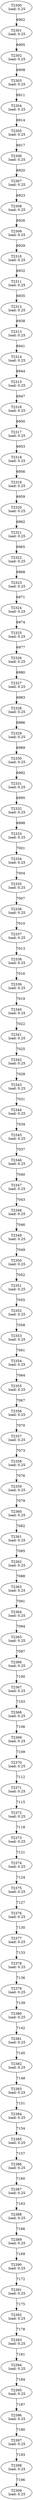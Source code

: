 digraph taskgraph {
	T2300 [label= "T2300\n load: 0.25"];
	T2301 [label= "T2301\n load: 0.25"];
	T2300 -> T2301[label=6902];
	T2302 [label= "T2302\n load: 0.25"];
	T2301 -> T2302[label=6905];
	T2303 [label= "T2303\n load: 0.25"];
	T2302 -> T2303[label=6908];
	T2304 [label= "T2304\n load: 0.25"];
	T2303 -> T2304[label=6911];
	T2305 [label= "T2305\n load: 0.25"];
	T2304 -> T2305[label=6914];
	T2306 [label= "T2306\n load: 0.25"];
	T2305 -> T2306[label=6917];
	T2307 [label= "T2307\n load: 0.25"];
	T2306 -> T2307[label=6920];
	T2308 [label= "T2308\n load: 0.25"];
	T2307 -> T2308[label=6923];
	T2309 [label= "T2309\n load: 0.25"];
	T2308 -> T2309[label=6926];
	T2310 [label= "T2310\n load: 0.25"];
	T2309 -> T2310[label=6929];
	T2311 [label= "T2311\n load: 0.25"];
	T2310 -> T2311[label=6932];
	T2312 [label= "T2312\n load: 0.25"];
	T2311 -> T2312[label=6935];
	T2313 [label= "T2313\n load: 0.25"];
	T2312 -> T2313[label=6938];
	T2314 [label= "T2314\n load: 0.25"];
	T2313 -> T2314[label=6941];
	T2315 [label= "T2315\n load: 0.25"];
	T2314 -> T2315[label=6944];
	T2316 [label= "T2316\n load: 0.25"];
	T2315 -> T2316[label=6947];
	T2317 [label= "T2317\n load: 0.25"];
	T2316 -> T2317[label=6950];
	T2318 [label= "T2318\n load: 0.25"];
	T2317 -> T2318[label=6953];
	T2319 [label= "T2319\n load: 0.25"];
	T2318 -> T2319[label=6956];
	T2320 [label= "T2320\n load: 0.25"];
	T2319 -> T2320[label=6959];
	T2321 [label= "T2321\n load: 0.25"];
	T2320 -> T2321[label=6962];
	T2322 [label= "T2322\n load: 0.25"];
	T2321 -> T2322[label=6965];
	T2323 [label= "T2323\n load: 0.25"];
	T2322 -> T2323[label=6968];
	T2324 [label= "T2324\n load: 0.25"];
	T2323 -> T2324[label=6971];
	T2325 [label= "T2325\n load: 0.25"];
	T2324 -> T2325[label=6974];
	T2326 [label= "T2326\n load: 0.25"];
	T2325 -> T2326[label=6977];
	T2327 [label= "T2327\n load: 0.25"];
	T2326 -> T2327[label=6980];
	T2328 [label= "T2328\n load: 0.25"];
	T2327 -> T2328[label=6983];
	T2329 [label= "T2329\n load: 0.25"];
	T2328 -> T2329[label=6986];
	T2330 [label= "T2330\n load: 0.25"];
	T2329 -> T2330[label=6989];
	T2331 [label= "T2331\n load: 0.25"];
	T2330 -> T2331[label=6992];
	T2332 [label= "T2332\n load: 0.25"];
	T2331 -> T2332[label=6995];
	T2333 [label= "T2333\n load: 0.25"];
	T2332 -> T2333[label=6998];
	T2334 [label= "T2334\n load: 0.25"];
	T2333 -> T2334[label=7001];
	T2335 [label= "T2335\n load: 0.25"];
	T2334 -> T2335[label=7004];
	T2336 [label= "T2336\n load: 0.25"];
	T2335 -> T2336[label=7007];
	T2337 [label= "T2337\n load: 0.25"];
	T2336 -> T2337[label=7010];
	T2338 [label= "T2338\n load: 0.25"];
	T2337 -> T2338[label=7013];
	T2339 [label= "T2339\n load: 0.25"];
	T2338 -> T2339[label=7016];
	T2340 [label= "T2340\n load: 0.25"];
	T2339 -> T2340[label=7019];
	T2341 [label= "T2341\n load: 0.25"];
	T2340 -> T2341[label=7022];
	T2342 [label= "T2342\n load: 0.25"];
	T2341 -> T2342[label=7025];
	T2343 [label= "T2343\n load: 0.25"];
	T2342 -> T2343[label=7028];
	T2344 [label= "T2344\n load: 0.25"];
	T2343 -> T2344[label=7031];
	T2345 [label= "T2345\n load: 0.25"];
	T2344 -> T2345[label=7034];
	T2346 [label= "T2346\n load: 0.25"];
	T2345 -> T2346[label=7037];
	T2347 [label= "T2347\n load: 0.25"];
	T2346 -> T2347[label=7040];
	T2348 [label= "T2348\n load: 0.25"];
	T2347 -> T2348[label=7043];
	T2349 [label= "T2349\n load: 0.25"];
	T2348 -> T2349[label=7046];
	T2350 [label= "T2350\n load: 0.25"];
	T2349 -> T2350[label=7049];
	T2351 [label= "T2351\n load: 0.25"];
	T2350 -> T2351[label=7052];
	T2352 [label= "T2352\n load: 0.25"];
	T2351 -> T2352[label=7055];
	T2353 [label= "T2353\n load: 0.25"];
	T2352 -> T2353[label=7058];
	T2354 [label= "T2354\n load: 0.25"];
	T2353 -> T2354[label=7061];
	T2355 [label= "T2355\n load: 0.25"];
	T2354 -> T2355[label=7064];
	T2356 [label= "T2356\n load: 0.25"];
	T2355 -> T2356[label=7067];
	T2357 [label= "T2357\n load: 0.25"];
	T2356 -> T2357[label=7070];
	T2358 [label= "T2358\n load: 0.25"];
	T2357 -> T2358[label=7073];
	T2359 [label= "T2359\n load: 0.25"];
	T2358 -> T2359[label=7076];
	T2360 [label= "T2360\n load: 0.25"];
	T2359 -> T2360[label=7079];
	T2361 [label= "T2361\n load: 0.25"];
	T2360 -> T2361[label=7082];
	T2362 [label= "T2362\n load: 0.25"];
	T2361 -> T2362[label=7085];
	T2363 [label= "T2363\n load: 0.25"];
	T2362 -> T2363[label=7088];
	T2364 [label= "T2364\n load: 0.25"];
	T2363 -> T2364[label=7091];
	T2365 [label= "T2365\n load: 0.25"];
	T2364 -> T2365[label=7094];
	T2366 [label= "T2366\n load: 0.25"];
	T2365 -> T2366[label=7097];
	T2367 [label= "T2367\n load: 0.25"];
	T2366 -> T2367[label=7100];
	T2368 [label= "T2368\n load: 0.25"];
	T2367 -> T2368[label=7103];
	T2369 [label= "T2369\n load: 0.25"];
	T2368 -> T2369[label=7106];
	T2370 [label= "T2370\n load: 0.25"];
	T2369 -> T2370[label=7109];
	T2371 [label= "T2371\n load: 0.25"];
	T2370 -> T2371[label=7112];
	T2372 [label= "T2372\n load: 0.25"];
	T2371 -> T2372[label=7115];
	T2373 [label= "T2373\n load: 0.25"];
	T2372 -> T2373[label=7118];
	T2374 [label= "T2374\n load: 0.25"];
	T2373 -> T2374[label=7121];
	T2375 [label= "T2375\n load: 0.25"];
	T2374 -> T2375[label=7124];
	T2376 [label= "T2376\n load: 0.25"];
	T2375 -> T2376[label=7127];
	T2377 [label= "T2377\n load: 0.25"];
	T2376 -> T2377[label=7130];
	T2378 [label= "T2378\n load: 0.25"];
	T2377 -> T2378[label=7133];
	T2379 [label= "T2379\n load: 0.25"];
	T2378 -> T2379[label=7136];
	T2380 [label= "T2380\n load: 0.25"];
	T2379 -> T2380[label=7139];
	T2381 [label= "T2381\n load: 0.25"];
	T2380 -> T2381[label=7142];
	T2382 [label= "T2382\n load: 0.25"];
	T2381 -> T2382[label=7145];
	T2383 [label= "T2383\n load: 0.25"];
	T2382 -> T2383[label=7148];
	T2384 [label= "T2384\n load: 0.25"];
	T2383 -> T2384[label=7151];
	T2385 [label= "T2385\n load: 0.25"];
	T2384 -> T2385[label=7154];
	T2386 [label= "T2386\n load: 0.25"];
	T2385 -> T2386[label=7157];
	T2387 [label= "T2387\n load: 0.25"];
	T2386 -> T2387[label=7160];
	T2388 [label= "T2388\n load: 0.25"];
	T2387 -> T2388[label=7163];
	T2389 [label= "T2389\n load: 0.25"];
	T2388 -> T2389[label=7166];
	T2390 [label= "T2390\n load: 0.25"];
	T2389 -> T2390[label=7169];
	T2391 [label= "T2391\n load: 0.25"];
	T2390 -> T2391[label=7172];
	T2392 [label= "T2392\n load: 0.25"];
	T2391 -> T2392[label=7175];
	T2393 [label= "T2393\n load: 0.25"];
	T2392 -> T2393[label=7178];
	T2394 [label= "T2394\n load: 0.25"];
	T2393 -> T2394[label=7181];
	T2395 [label= "T2395\n load: 0.25"];
	T2394 -> T2395[label=7184];
	T2396 [label= "T2396\n load: 0.25"];
	T2395 -> T2396[label=7187];
	T2397 [label= "T2397\n load: 0.25"];
	T2396 -> T2397[label=7190];
	T2398 [label= "T2398\n load: 0.25"];
	T2397 -> T2398[label=7193];
	T2399 [label= "T2399\n load: 0.25"];
	T2398 -> T2399[label=7196];
}